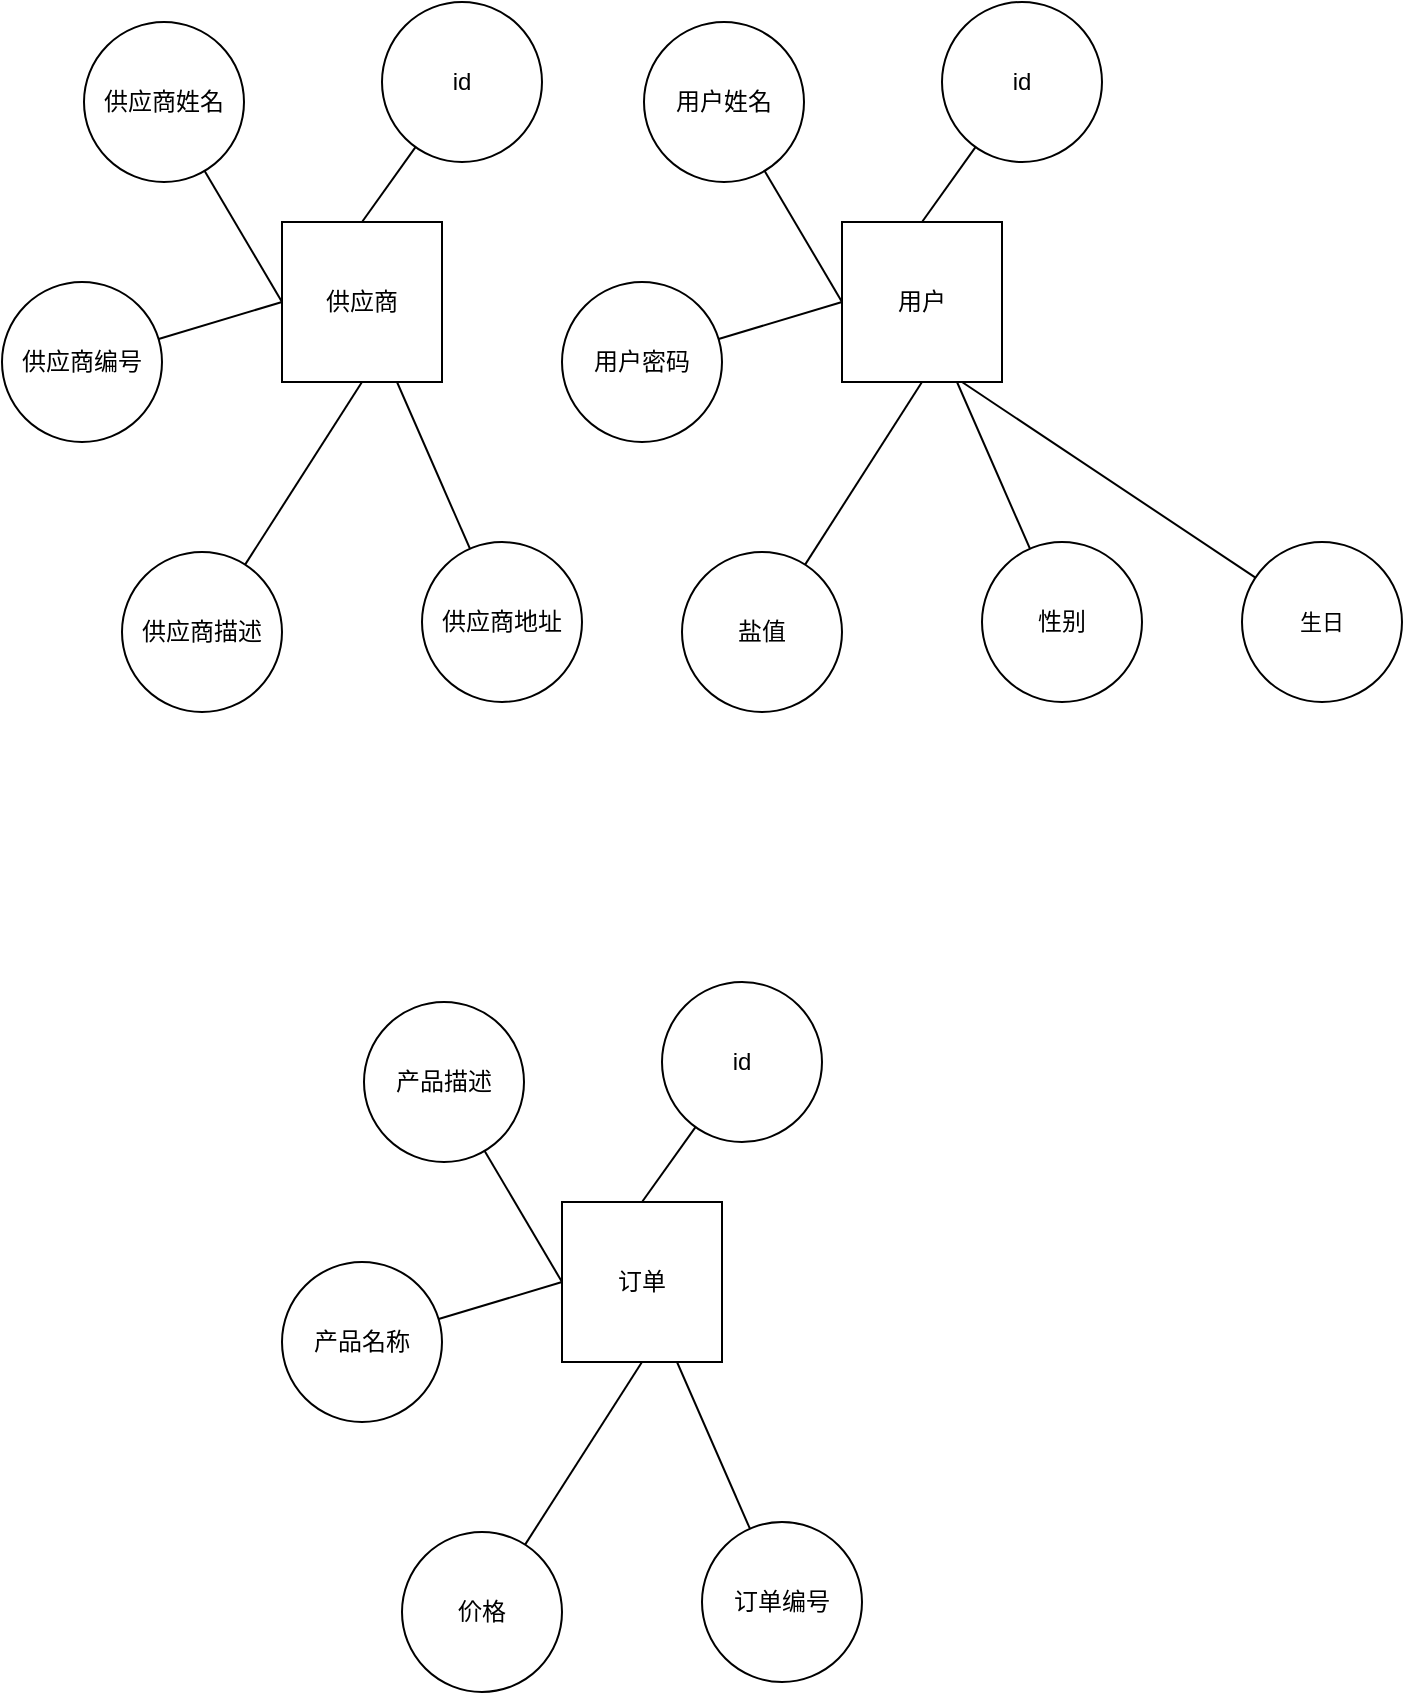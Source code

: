 <mxfile version="21.5.0" type="github">
  <diagram name="第 1 页" id="iETGsjyi3ymmmAwy_7B-">
    <mxGraphModel dx="1793" dy="955" grid="1" gridSize="10" guides="1" tooltips="1" connect="1" arrows="1" fold="1" page="1" pageScale="1" pageWidth="827" pageHeight="1169" math="0" shadow="0">
      <root>
        <mxCell id="0" />
        <mxCell id="1" parent="0" />
        <mxCell id="xVhx8reJq7X-du_f-AZi-1" value="供应商" style="whiteSpace=wrap;html=1;aspect=fixed;" vertex="1" parent="1">
          <mxGeometry x="180" y="340" width="80" height="80" as="geometry" />
        </mxCell>
        <mxCell id="xVhx8reJq7X-du_f-AZi-11" style="edgeStyle=none;shape=connector;rounded=0;orthogonalLoop=1;jettySize=auto;html=1;entryX=0;entryY=0.5;entryDx=0;entryDy=0;labelBackgroundColor=default;strokeColor=default;fontFamily=Helvetica;fontSize=11;fontColor=default;endArrow=none;endFill=0;" edge="1" parent="1" source="xVhx8reJq7X-du_f-AZi-2" target="xVhx8reJq7X-du_f-AZi-1">
          <mxGeometry relative="1" as="geometry" />
        </mxCell>
        <mxCell id="xVhx8reJq7X-du_f-AZi-2" value="供应商姓名" style="ellipse;whiteSpace=wrap;html=1;aspect=fixed;" vertex="1" parent="1">
          <mxGeometry x="81" y="240" width="80" height="80" as="geometry" />
        </mxCell>
        <mxCell id="xVhx8reJq7X-du_f-AZi-10" style="edgeStyle=none;shape=connector;rounded=0;orthogonalLoop=1;jettySize=auto;html=1;entryX=0;entryY=0.5;entryDx=0;entryDy=0;labelBackgroundColor=default;strokeColor=default;fontFamily=Helvetica;fontSize=11;fontColor=default;endArrow=none;endFill=0;" edge="1" parent="1" source="xVhx8reJq7X-du_f-AZi-3" target="xVhx8reJq7X-du_f-AZi-1">
          <mxGeometry relative="1" as="geometry" />
        </mxCell>
        <mxCell id="xVhx8reJq7X-du_f-AZi-3" value="供应商编号" style="ellipse;whiteSpace=wrap;html=1;aspect=fixed;" vertex="1" parent="1">
          <mxGeometry x="40" y="370" width="80" height="80" as="geometry" />
        </mxCell>
        <mxCell id="xVhx8reJq7X-du_f-AZi-9" style="edgeStyle=none;shape=connector;rounded=0;orthogonalLoop=1;jettySize=auto;html=1;entryX=0.5;entryY=1;entryDx=0;entryDy=0;labelBackgroundColor=default;strokeColor=default;fontFamily=Helvetica;fontSize=11;fontColor=default;endArrow=none;endFill=0;" edge="1" parent="1" source="xVhx8reJq7X-du_f-AZi-4" target="xVhx8reJq7X-du_f-AZi-1">
          <mxGeometry relative="1" as="geometry" />
        </mxCell>
        <mxCell id="xVhx8reJq7X-du_f-AZi-4" value="供应商描述" style="ellipse;whiteSpace=wrap;html=1;aspect=fixed;" vertex="1" parent="1">
          <mxGeometry x="100" y="505" width="80" height="80" as="geometry" />
        </mxCell>
        <mxCell id="xVhx8reJq7X-du_f-AZi-7" style="rounded=0;orthogonalLoop=1;jettySize=auto;html=1;endArrow=none;endFill=0;" edge="1" parent="1" source="xVhx8reJq7X-du_f-AZi-5" target="xVhx8reJq7X-du_f-AZi-1">
          <mxGeometry relative="1" as="geometry" />
        </mxCell>
        <mxCell id="xVhx8reJq7X-du_f-AZi-5" value="供应商地址" style="ellipse;whiteSpace=wrap;html=1;aspect=fixed;" vertex="1" parent="1">
          <mxGeometry x="250" y="500" width="80" height="80" as="geometry" />
        </mxCell>
        <mxCell id="xVhx8reJq7X-du_f-AZi-12" style="edgeStyle=none;shape=connector;rounded=0;orthogonalLoop=1;jettySize=auto;html=1;entryX=0.5;entryY=0;entryDx=0;entryDy=0;labelBackgroundColor=default;strokeColor=default;fontFamily=Helvetica;fontSize=11;fontColor=default;endArrow=none;endFill=0;" edge="1" parent="1" source="xVhx8reJq7X-du_f-AZi-6" target="xVhx8reJq7X-du_f-AZi-1">
          <mxGeometry relative="1" as="geometry" />
        </mxCell>
        <mxCell id="xVhx8reJq7X-du_f-AZi-6" value="id" style="ellipse;whiteSpace=wrap;html=1;aspect=fixed;" vertex="1" parent="1">
          <mxGeometry x="230" y="230" width="80" height="80" as="geometry" />
        </mxCell>
        <mxCell id="xVhx8reJq7X-du_f-AZi-13" value="用户" style="whiteSpace=wrap;html=1;aspect=fixed;" vertex="1" parent="1">
          <mxGeometry x="460" y="340" width="80" height="80" as="geometry" />
        </mxCell>
        <mxCell id="xVhx8reJq7X-du_f-AZi-14" style="edgeStyle=none;shape=connector;rounded=0;orthogonalLoop=1;jettySize=auto;html=1;entryX=0;entryY=0.5;entryDx=0;entryDy=0;labelBackgroundColor=default;strokeColor=default;fontFamily=Helvetica;fontSize=11;fontColor=default;endArrow=none;endFill=0;" edge="1" parent="1" source="xVhx8reJq7X-du_f-AZi-15" target="xVhx8reJq7X-du_f-AZi-13">
          <mxGeometry relative="1" as="geometry" />
        </mxCell>
        <mxCell id="xVhx8reJq7X-du_f-AZi-15" value="用户姓名" style="ellipse;whiteSpace=wrap;html=1;aspect=fixed;" vertex="1" parent="1">
          <mxGeometry x="361" y="240" width="80" height="80" as="geometry" />
        </mxCell>
        <mxCell id="xVhx8reJq7X-du_f-AZi-16" style="edgeStyle=none;shape=connector;rounded=0;orthogonalLoop=1;jettySize=auto;html=1;entryX=0;entryY=0.5;entryDx=0;entryDy=0;labelBackgroundColor=default;strokeColor=default;fontFamily=Helvetica;fontSize=11;fontColor=default;endArrow=none;endFill=0;" edge="1" parent="1" source="xVhx8reJq7X-du_f-AZi-17" target="xVhx8reJq7X-du_f-AZi-13">
          <mxGeometry relative="1" as="geometry" />
        </mxCell>
        <mxCell id="xVhx8reJq7X-du_f-AZi-17" value="用户密码" style="ellipse;whiteSpace=wrap;html=1;aspect=fixed;" vertex="1" parent="1">
          <mxGeometry x="320" y="370" width="80" height="80" as="geometry" />
        </mxCell>
        <mxCell id="xVhx8reJq7X-du_f-AZi-18" style="edgeStyle=none;shape=connector;rounded=0;orthogonalLoop=1;jettySize=auto;html=1;entryX=0.5;entryY=1;entryDx=0;entryDy=0;labelBackgroundColor=default;strokeColor=default;fontFamily=Helvetica;fontSize=11;fontColor=default;endArrow=none;endFill=0;" edge="1" parent="1" source="xVhx8reJq7X-du_f-AZi-19" target="xVhx8reJq7X-du_f-AZi-13">
          <mxGeometry relative="1" as="geometry" />
        </mxCell>
        <mxCell id="xVhx8reJq7X-du_f-AZi-19" value="盐值" style="ellipse;whiteSpace=wrap;html=1;aspect=fixed;" vertex="1" parent="1">
          <mxGeometry x="380" y="505" width="80" height="80" as="geometry" />
        </mxCell>
        <mxCell id="xVhx8reJq7X-du_f-AZi-20" style="rounded=0;orthogonalLoop=1;jettySize=auto;html=1;endArrow=none;endFill=0;" edge="1" parent="1" source="xVhx8reJq7X-du_f-AZi-21" target="xVhx8reJq7X-du_f-AZi-13">
          <mxGeometry relative="1" as="geometry" />
        </mxCell>
        <mxCell id="xVhx8reJq7X-du_f-AZi-21" value="性别" style="ellipse;whiteSpace=wrap;html=1;aspect=fixed;" vertex="1" parent="1">
          <mxGeometry x="530" y="500" width="80" height="80" as="geometry" />
        </mxCell>
        <mxCell id="xVhx8reJq7X-du_f-AZi-22" style="edgeStyle=none;shape=connector;rounded=0;orthogonalLoop=1;jettySize=auto;html=1;entryX=0.5;entryY=0;entryDx=0;entryDy=0;labelBackgroundColor=default;strokeColor=default;fontFamily=Helvetica;fontSize=11;fontColor=default;endArrow=none;endFill=0;" edge="1" parent="1" source="xVhx8reJq7X-du_f-AZi-23" target="xVhx8reJq7X-du_f-AZi-13">
          <mxGeometry relative="1" as="geometry" />
        </mxCell>
        <mxCell id="xVhx8reJq7X-du_f-AZi-23" value="id" style="ellipse;whiteSpace=wrap;html=1;aspect=fixed;" vertex="1" parent="1">
          <mxGeometry x="510" y="230" width="80" height="80" as="geometry" />
        </mxCell>
        <mxCell id="xVhx8reJq7X-du_f-AZi-25" style="edgeStyle=none;shape=connector;rounded=0;orthogonalLoop=1;jettySize=auto;html=1;entryX=0.75;entryY=1;entryDx=0;entryDy=0;labelBackgroundColor=default;strokeColor=default;fontFamily=Helvetica;fontSize=11;fontColor=default;endArrow=none;endFill=0;" edge="1" parent="1" source="xVhx8reJq7X-du_f-AZi-24" target="xVhx8reJq7X-du_f-AZi-13">
          <mxGeometry relative="1" as="geometry" />
        </mxCell>
        <mxCell id="xVhx8reJq7X-du_f-AZi-24" value="生日" style="ellipse;whiteSpace=wrap;html=1;aspect=fixed;fontFamily=Helvetica;fontSize=11;fontColor=default;" vertex="1" parent="1">
          <mxGeometry x="660" y="500" width="80" height="80" as="geometry" />
        </mxCell>
        <mxCell id="xVhx8reJq7X-du_f-AZi-26" value="订单" style="whiteSpace=wrap;html=1;aspect=fixed;" vertex="1" parent="1">
          <mxGeometry x="320" y="830" width="80" height="80" as="geometry" />
        </mxCell>
        <mxCell id="xVhx8reJq7X-du_f-AZi-27" style="edgeStyle=none;shape=connector;rounded=0;orthogonalLoop=1;jettySize=auto;html=1;entryX=0;entryY=0.5;entryDx=0;entryDy=0;labelBackgroundColor=default;strokeColor=default;fontFamily=Helvetica;fontSize=11;fontColor=default;endArrow=none;endFill=0;" edge="1" parent="1" source="xVhx8reJq7X-du_f-AZi-28" target="xVhx8reJq7X-du_f-AZi-26">
          <mxGeometry relative="1" as="geometry" />
        </mxCell>
        <mxCell id="xVhx8reJq7X-du_f-AZi-28" value="产品描述" style="ellipse;whiteSpace=wrap;html=1;aspect=fixed;" vertex="1" parent="1">
          <mxGeometry x="221" y="730" width="80" height="80" as="geometry" />
        </mxCell>
        <mxCell id="xVhx8reJq7X-du_f-AZi-29" style="edgeStyle=none;shape=connector;rounded=0;orthogonalLoop=1;jettySize=auto;html=1;entryX=0;entryY=0.5;entryDx=0;entryDy=0;labelBackgroundColor=default;strokeColor=default;fontFamily=Helvetica;fontSize=11;fontColor=default;endArrow=none;endFill=0;" edge="1" parent="1" source="xVhx8reJq7X-du_f-AZi-30" target="xVhx8reJq7X-du_f-AZi-26">
          <mxGeometry relative="1" as="geometry" />
        </mxCell>
        <mxCell id="xVhx8reJq7X-du_f-AZi-30" value="产品名称" style="ellipse;whiteSpace=wrap;html=1;aspect=fixed;" vertex="1" parent="1">
          <mxGeometry x="180" y="860" width="80" height="80" as="geometry" />
        </mxCell>
        <mxCell id="xVhx8reJq7X-du_f-AZi-31" style="edgeStyle=none;shape=connector;rounded=0;orthogonalLoop=1;jettySize=auto;html=1;entryX=0.5;entryY=1;entryDx=0;entryDy=0;labelBackgroundColor=default;strokeColor=default;fontFamily=Helvetica;fontSize=11;fontColor=default;endArrow=none;endFill=0;" edge="1" parent="1" source="xVhx8reJq7X-du_f-AZi-32" target="xVhx8reJq7X-du_f-AZi-26">
          <mxGeometry relative="1" as="geometry" />
        </mxCell>
        <mxCell id="xVhx8reJq7X-du_f-AZi-32" value="价格" style="ellipse;whiteSpace=wrap;html=1;aspect=fixed;" vertex="1" parent="1">
          <mxGeometry x="240" y="995" width="80" height="80" as="geometry" />
        </mxCell>
        <mxCell id="xVhx8reJq7X-du_f-AZi-33" style="rounded=0;orthogonalLoop=1;jettySize=auto;html=1;endArrow=none;endFill=0;" edge="1" parent="1" source="xVhx8reJq7X-du_f-AZi-34" target="xVhx8reJq7X-du_f-AZi-26">
          <mxGeometry relative="1" as="geometry" />
        </mxCell>
        <mxCell id="xVhx8reJq7X-du_f-AZi-34" value="订单编号" style="ellipse;whiteSpace=wrap;html=1;aspect=fixed;" vertex="1" parent="1">
          <mxGeometry x="390" y="990" width="80" height="80" as="geometry" />
        </mxCell>
        <mxCell id="xVhx8reJq7X-du_f-AZi-35" style="edgeStyle=none;shape=connector;rounded=0;orthogonalLoop=1;jettySize=auto;html=1;entryX=0.5;entryY=0;entryDx=0;entryDy=0;labelBackgroundColor=default;strokeColor=default;fontFamily=Helvetica;fontSize=11;fontColor=default;endArrow=none;endFill=0;" edge="1" parent="1" source="xVhx8reJq7X-du_f-AZi-36" target="xVhx8reJq7X-du_f-AZi-26">
          <mxGeometry relative="1" as="geometry" />
        </mxCell>
        <mxCell id="xVhx8reJq7X-du_f-AZi-36" value="id" style="ellipse;whiteSpace=wrap;html=1;aspect=fixed;" vertex="1" parent="1">
          <mxGeometry x="370" y="720" width="80" height="80" as="geometry" />
        </mxCell>
      </root>
    </mxGraphModel>
  </diagram>
</mxfile>
